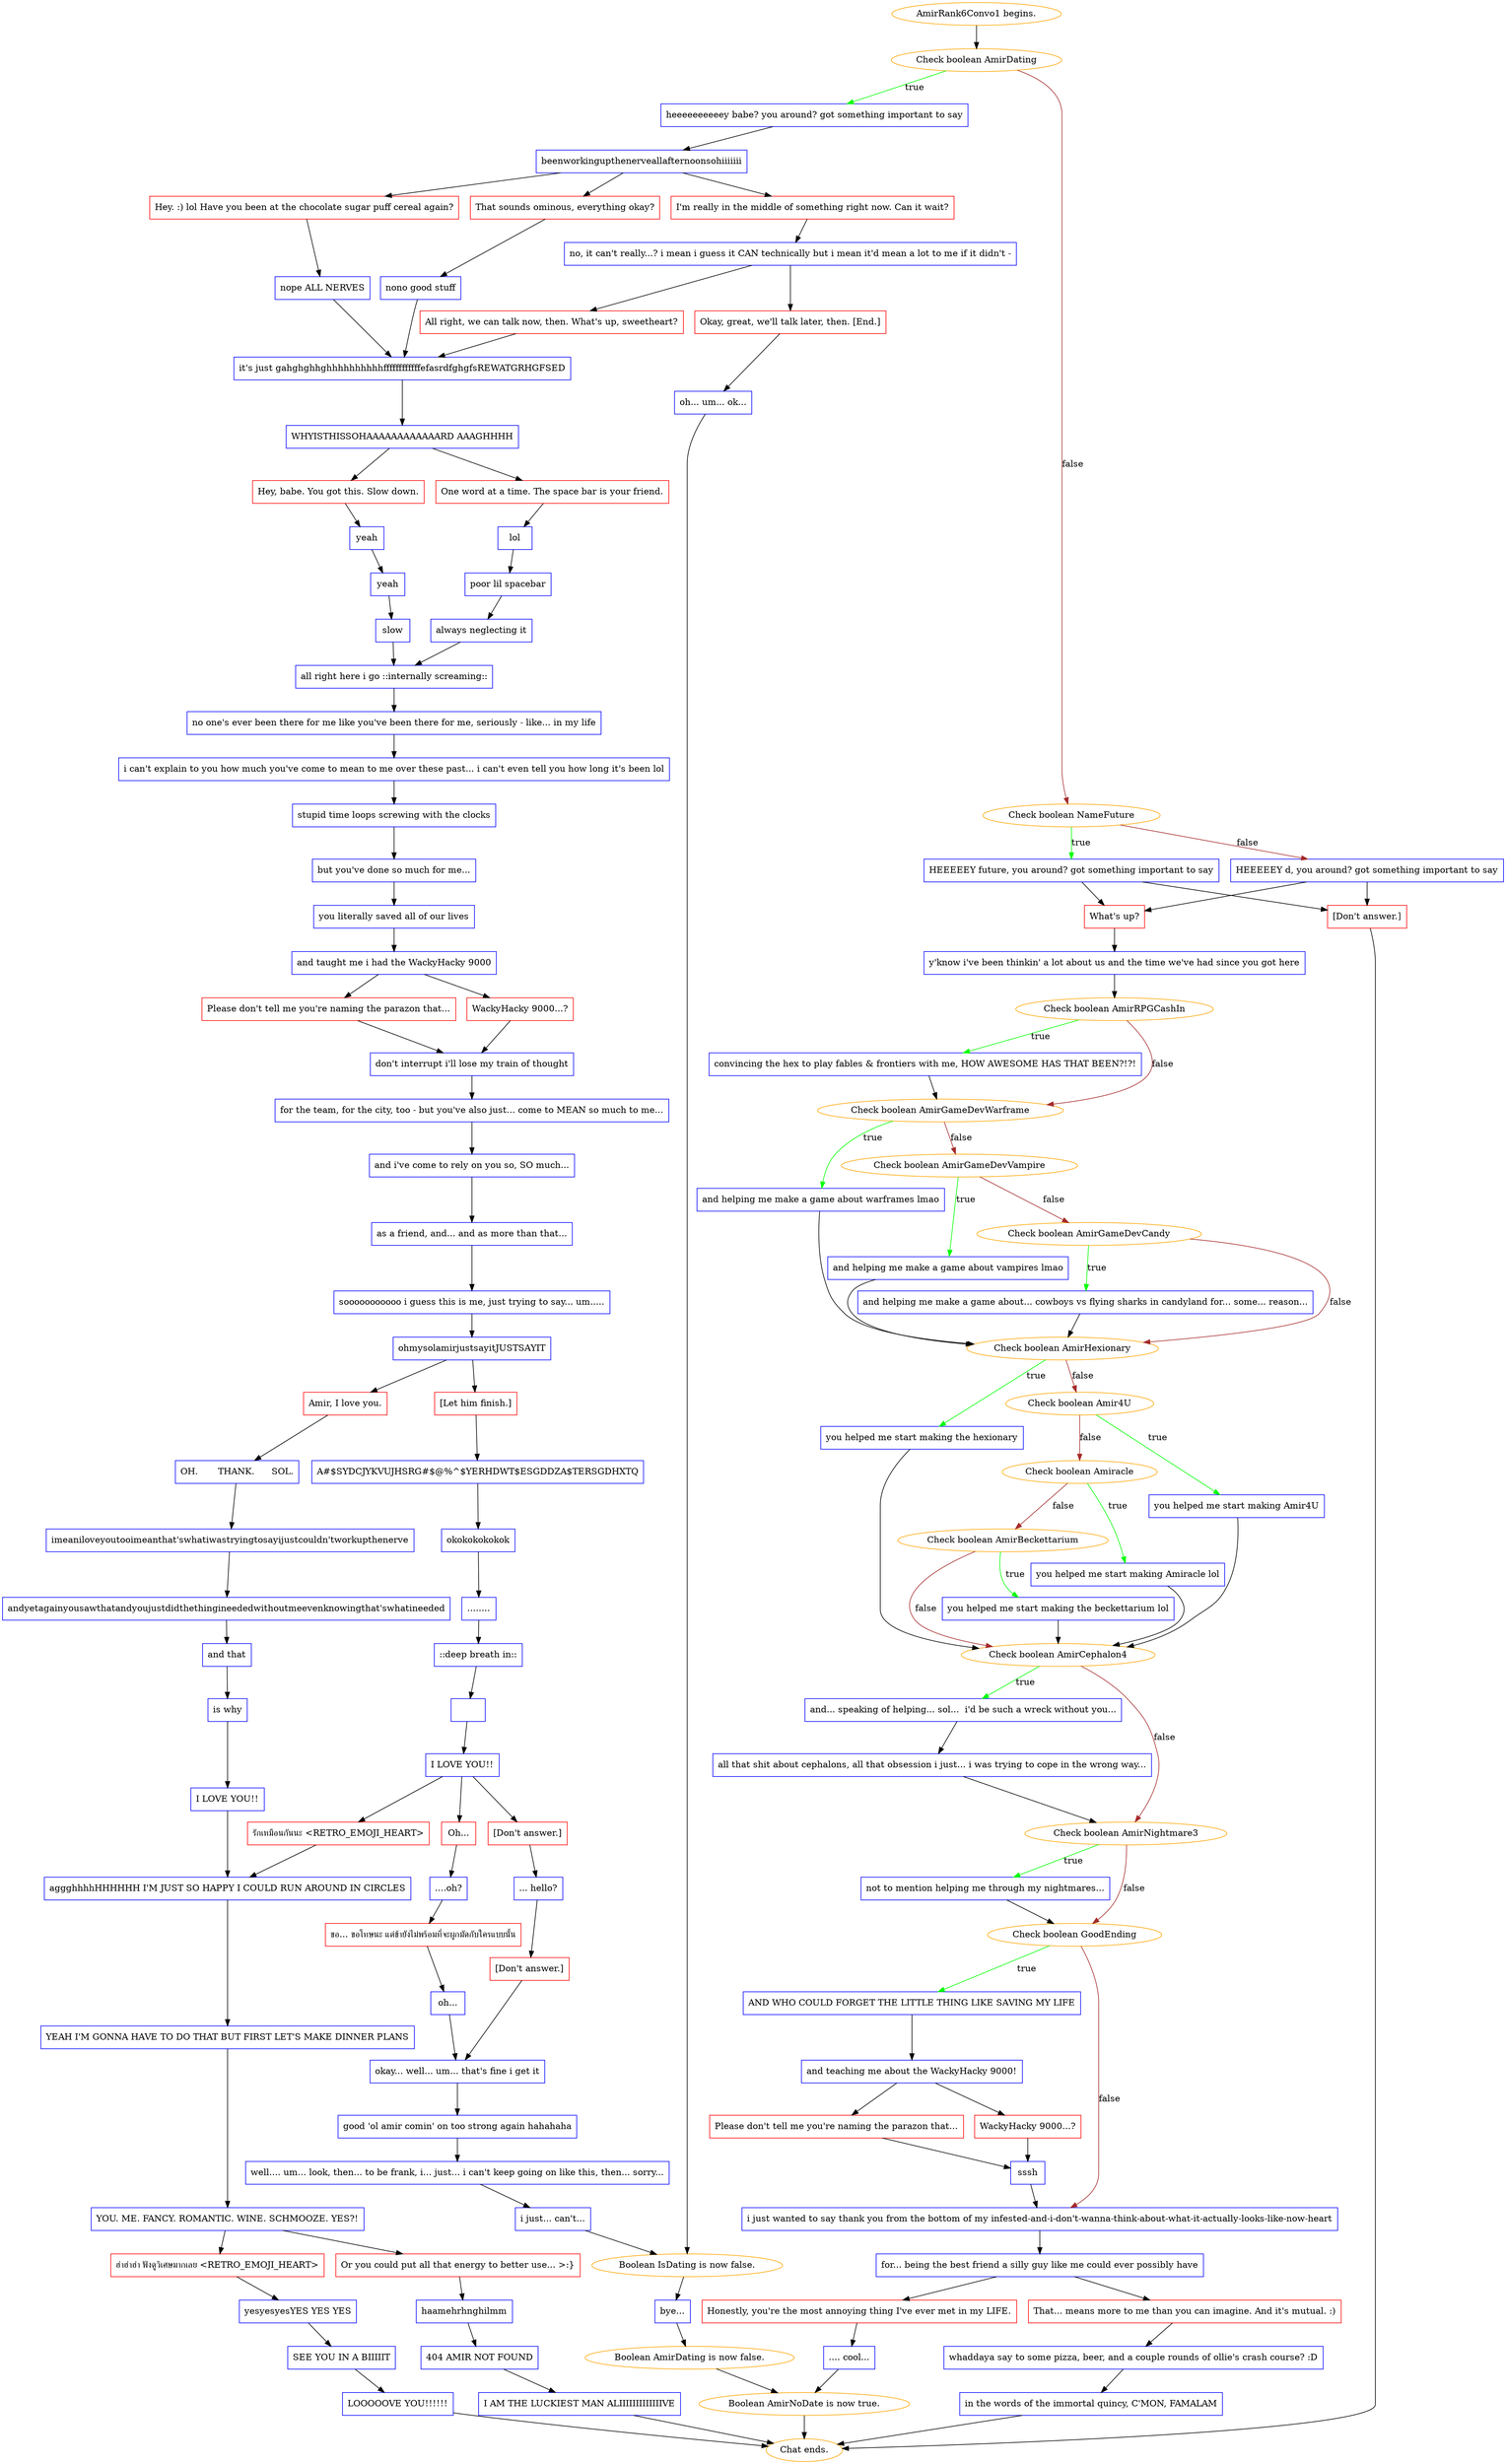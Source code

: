 digraph {
	"AmirRank6Convo1 begins." [color=orange];
		"AmirRank6Convo1 begins." -> j2907676971;
	j2907676971 [label="Check boolean AmirDating",color=orange];
		j2907676971 -> j1663238085 [label=true,color=green];
		j2907676971 -> j84055781 [label=false,color=brown];
	j1663238085 [label="heeeeeeeeeey babe? you around? got something important to say",shape=box,color=blue];
		j1663238085 -> j2774510912;
	j84055781 [label="Check boolean NameFuture",color=orange];
		j84055781 -> j2949297005 [label=true,color=green];
		j84055781 -> j3412853263 [label=false,color=brown];
	j2774510912 [label="beenworkingupthenerveallafternoonsohiiiiiii",shape=box,color=blue];
		j2774510912 -> j3877899503;
		j2774510912 -> j1314331829;
		j2774510912 -> j3809630778;
	j2949297005 [label="HEEEEEY future, you around? got something important to say",shape=box,color=blue];
		j2949297005 -> j849357819;
		j2949297005 -> j470124898;
	j3412853263 [label="HEEEEEY d, you around? got something important to say",shape=box,color=blue];
		j3412853263 -> j849357819;
		j3412853263 -> j470124898;
	j3877899503 [label="Hey. :) lol Have you been at the chocolate sugar puff cereal again?",shape=box,color=red];
		j3877899503 -> j1819665207;
	j1314331829 [label="That sounds ominous, everything okay?",shape=box,color=red];
		j1314331829 -> j1943906145;
	j3809630778 [label="I'm really in the middle of something right now. Can it wait?",shape=box,color=red];
		j3809630778 -> j2210876690;
	j849357819 [label="What's up?",shape=box,color=red];
		j849357819 -> j119270293;
	j470124898 [label="[Don't answer.]",shape=box,color=red];
		j470124898 -> "Chat ends.";
	j1819665207 [label="nope ALL NERVES",shape=box,color=blue];
		j1819665207 -> j2316739635;
	j1943906145 [label="nono good stuff",shape=box,color=blue];
		j1943906145 -> j2316739635;
	j2210876690 [label="no, it can't really...? i mean i guess it CAN technically but i mean it'd mean a lot to me if it didn't -",shape=box,color=blue];
		j2210876690 -> j593154143;
		j2210876690 -> j2554805555;
	j119270293 [label="y'know i've been thinkin' a lot about us and the time we've had since you got here",shape=box,color=blue];
		j119270293 -> j830141940;
	"Chat ends." [color=orange];
	j2316739635 [label="it's just gahghghhghhhhhhhhhhffffffffffffefasrdfghgfsREWATGRHGFSED",shape=box,color=blue];
		j2316739635 -> j93046656;
	j593154143 [label="All right, we can talk now, then. What's up, sweetheart?",shape=box,color=red];
		j593154143 -> j2316739635;
	j2554805555 [label="Okay, great, we'll talk later, then. [End.]",shape=box,color=red];
		j2554805555 -> j2828471;
	j830141940 [label="Check boolean AmirRPGCashIn",color=orange];
		j830141940 -> j1571999260 [label=true,color=green];
		j830141940 -> j4216760051 [label=false,color=brown];
	j93046656 [label="WHYISTHISSOHAAAAAAAAAAAARD AAAGHHHH",shape=box,color=blue];
		j93046656 -> j3950168798;
		j93046656 -> j1472597918;
	j2828471 [label="oh... um... ok...",shape=box,color=blue];
		j2828471 -> j4219641533;
	j1571999260 [label="convincing the hex to play fables & frontiers with me, HOW AWESOME HAS THAT BEEN?!?!",shape=box,color=blue];
		j1571999260 -> j4216760051;
	j4216760051 [label="Check boolean AmirGameDevWarframe",color=orange];
		j4216760051 -> j2638911233 [label=true,color=green];
		j4216760051 -> j4056341191 [label=false,color=brown];
	j3950168798 [label="Hey, babe. You got this. Slow down.",shape=box,color=red];
		j3950168798 -> j4264985257;
	j1472597918 [label="One word at a time. The space bar is your friend.",shape=box,color=red];
		j1472597918 -> j862253568;
	j4219641533 [label="Boolean IsDating is now false.",color=orange];
		j4219641533 -> j2202252602;
	j2638911233 [label="and helping me make a game about warframes lmao",shape=box,color=blue];
		j2638911233 -> j2771251363;
	j4056341191 [label="Check boolean AmirGameDevVampire",color=orange];
		j4056341191 -> j2499035452 [label=true,color=green];
		j4056341191 -> j1488436232 [label=false,color=brown];
	j4264985257 [label="yeah",shape=box,color=blue];
		j4264985257 -> j652841531;
	j862253568 [label="lol",shape=box,color=blue];
		j862253568 -> j4221951770;
	j2202252602 [label="bye...",shape=box,color=blue];
		j2202252602 -> j1800899020;
	j2771251363 [label="Check boolean AmirHexionary",color=orange];
		j2771251363 -> j2158174134 [label=true,color=green];
		j2771251363 -> j266995296 [label=false,color=brown];
	j2499035452 [label="and helping me make a game about vampires lmao",shape=box,color=blue];
		j2499035452 -> j2771251363;
	j1488436232 [label="Check boolean AmirGameDevCandy",color=orange];
		j1488436232 -> j2033289420 [label=true,color=green];
		j1488436232 -> j2771251363 [label=false,color=brown];
	j652841531 [label="yeah",shape=box,color=blue];
		j652841531 -> j1321722425;
	j4221951770 [label="poor lil spacebar",shape=box,color=blue];
		j4221951770 -> j4093047169;
	j1800899020 [label="Boolean AmirDating is now false.",color=orange];
		j1800899020 -> j2322051913;
	j2158174134 [label="you helped me start making the hexionary",shape=box,color=blue];
		j2158174134 -> j2466789876;
	j266995296 [label="Check boolean Amir4U",color=orange];
		j266995296 -> j2757547597 [label=true,color=green];
		j266995296 -> j385826836 [label=false,color=brown];
	j2033289420 [label="and helping me make a game about... cowboys vs flying sharks in candyland for... some... reason...",shape=box,color=blue];
		j2033289420 -> j2771251363;
	j1321722425 [label="slow",shape=box,color=blue];
		j1321722425 -> j3062786253;
	j4093047169 [label="always neglecting it",shape=box,color=blue];
		j4093047169 -> j3062786253;
	j2322051913 [label="Boolean AmirNoDate is now true.",color=orange];
		j2322051913 -> "Chat ends.";
	j2466789876 [label="Check boolean AmirCephalon4",color=orange];
		j2466789876 -> j3049787132 [label=true,color=green];
		j2466789876 -> j2019541194 [label=false,color=brown];
	j2757547597 [label="you helped me start making Amir4U",shape=box,color=blue];
		j2757547597 -> j2466789876;
	j385826836 [label="Check boolean Amiracle",color=orange];
		j385826836 -> j2693170460 [label=true,color=green];
		j385826836 -> j4078692804 [label=false,color=brown];
	j3062786253 [label="all right here i go ::internally screaming::",shape=box,color=blue];
		j3062786253 -> j1283423203;
	j3049787132 [label="and... speaking of helping... sol...  i'd be such a wreck without you...",shape=box,color=blue];
		j3049787132 -> j4184103325;
	j2019541194 [label="Check boolean AmirNightmare3",color=orange];
		j2019541194 -> j1408909938 [label=true,color=green];
		j2019541194 -> j1660157392 [label=false,color=brown];
	j2693170460 [label="you helped me start making Amiracle lol",shape=box,color=blue];
		j2693170460 -> j2466789876;
	j4078692804 [label="Check boolean AmirBeckettarium",color=orange];
		j4078692804 -> j3853242234 [label=true,color=green];
		j4078692804 -> j2466789876 [label=false,color=brown];
	j1283423203 [label="no one's ever been there for me like you've been there for me, seriously - like... in my life",shape=box,color=blue];
		j1283423203 -> j1019405745;
	j4184103325 [label="all that shit about cephalons, all that obsession i just... i was trying to cope in the wrong way...",shape=box,color=blue];
		j4184103325 -> j2019541194;
	j1408909938 [label="not to mention helping me through my nightmares...",shape=box,color=blue];
		j1408909938 -> j1660157392;
	j1660157392 [label="Check boolean GoodEnding",color=orange];
		j1660157392 -> j3832673117 [label=true,color=green];
		j1660157392 -> j2436219567 [label=false,color=brown];
	j3853242234 [label="you helped me start making the beckettarium lol",shape=box,color=blue];
		j3853242234 -> j2466789876;
	j1019405745 [label="i can't explain to you how much you've come to mean to me over these past... i can't even tell you how long it's been lol",shape=box,color=blue];
		j1019405745 -> j2318293639;
	j3832673117 [label="AND WHO COULD FORGET THE LITTLE THING LIKE SAVING MY LIFE",shape=box,color=blue];
		j3832673117 -> j723482988;
	j2436219567 [label="i just wanted to say thank you from the bottom of my infested-and-i-don't-wanna-think-about-what-it-actually-looks-like-now-heart",shape=box,color=blue];
		j2436219567 -> j2156321881;
	j2318293639 [label="stupid time loops screwing with the clocks",shape=box,color=blue];
		j2318293639 -> j3421486860;
	j723482988 [label="and teaching me about the WackyHacky 9000!",shape=box,color=blue];
		j723482988 -> j3722768526;
		j723482988 -> j3135000667;
	j2156321881 [label="for... being the best friend a silly guy like me could ever possibly have",shape=box,color=blue];
		j2156321881 -> j1242589349;
		j2156321881 -> j439440416;
	j3421486860 [label="but you've done so much for me...",shape=box,color=blue];
		j3421486860 -> j3902151438;
	j3722768526 [label="Please don't tell me you're naming the parazon that...",shape=box,color=red];
		j3722768526 -> j3968206937;
	j3135000667 [label="WackyHacky 9000...?",shape=box,color=red];
		j3135000667 -> j3968206937;
	j1242589349 [label="That... means more to me than you can imagine. And it's mutual. :)",shape=box,color=red];
		j1242589349 -> j413614339;
	j439440416 [label="Honestly, you're the most annoying thing I've ever met in my LIFE.",shape=box,color=red];
		j439440416 -> j56674697;
	j3902151438 [label="you literally saved all of our lives",shape=box,color=blue];
		j3902151438 -> j4262232915;
	j3968206937 [label="sssh",shape=box,color=blue];
		j3968206937 -> j2436219567;
	j413614339 [label="whaddaya say to some pizza, beer, and a couple rounds of ollie's crash course? :D",shape=box,color=blue];
		j413614339 -> j1504280746;
	j56674697 [label=".... cool...",shape=box,color=blue];
		j56674697 -> j2322051913;
	j4262232915 [label="and taught me i had the WackyHacky 9000",shape=box,color=blue];
		j4262232915 -> j2874282201;
		j4262232915 -> j2294520052;
	j1504280746 [label="in the words of the immortal quincy, C'MON, FAMALAM",shape=box,color=blue];
		j1504280746 -> "Chat ends.";
	j2874282201 [label="Please don't tell me you're naming the parazon that...",shape=box,color=red];
		j2874282201 -> j2620383524;
	j2294520052 [label="WackyHacky 9000...?",shape=box,color=red];
		j2294520052 -> j2620383524;
	j2620383524 [label="don't interrupt i'll lose my train of thought",shape=box,color=blue];
		j2620383524 -> j3838007884;
	j3838007884 [label="for the team, for the city, too - but you've also just... come to MEAN so much to me...",shape=box,color=blue];
		j3838007884 -> j3011103609;
	j3011103609 [label="and i've come to rely on you so, SO much...",shape=box,color=blue];
		j3011103609 -> j164021817;
	j164021817 [label="as a friend, and... and as more than that...",shape=box,color=blue];
		j164021817 -> j2101959667;
	j2101959667 [label="sooooooooooo i guess this is me, just trying to say... um.....",shape=box,color=blue];
		j2101959667 -> j691501976;
	j691501976 [label="ohmysolamirjustsayitJUSTSAYIT",shape=box,color=blue];
		j691501976 -> j4251061772;
		j691501976 -> j3969582595;
	j4251061772 [label="Amir, I love you.",shape=box,color=red];
		j4251061772 -> j1285825640;
	j3969582595 [label="[Let him finish.]",shape=box,color=red];
		j3969582595 -> j14565451;
	j1285825640 [label="OH.       THANK.      SOL.",shape=box,color=blue];
		j1285825640 -> j1411900092;
	j14565451 [label="A#$SYDCJYKVUJHSRG#$@%^$YERHDWT$ESGDDZA$TERSGDHXTQ",shape=box,color=blue];
		j14565451 -> j2271969202;
	j1411900092 [label="imeaniloveyoutooimeanthat'swhatiwastryingtosayijustcouldn'tworkupthenerve",shape=box,color=blue];
		j1411900092 -> j1506099740;
	j2271969202 [label="okokokokokok",shape=box,color=blue];
		j2271969202 -> j3069993713;
	j1506099740 [label="andyetagainyousawthatandyoujustdidthethingineededwithoutmeevenknowingthat'swhatineeded",shape=box,color=blue];
		j1506099740 -> j2771277391;
	j3069993713 [label="........",shape=box,color=blue];
		j3069993713 -> j3041841405;
	j2771277391 [label="and that",shape=box,color=blue];
		j2771277391 -> j2014356780;
	j3041841405 [label="::deep breath in::",shape=box,color=blue];
		j3041841405 -> j1371867724;
	j2014356780 [label="is why",shape=box,color=blue];
		j2014356780 -> j1396455151;
	j1371867724 [label=" ",shape=box,color=blue];
		j1371867724 -> j1508710560;
	j1396455151 [label="I LOVE YOU!!",shape=box,color=blue];
		j1396455151 -> j417368049;
	j1508710560 [label="I LOVE YOU!!",shape=box,color=blue];
		j1508710560 -> j3757226919;
		j1508710560 -> j3343077744;
		j1508710560 -> j2419273198;
	j417368049 [label="aggghhhhHHHHHH I'M JUST SO HAPPY I COULD RUN AROUND IN CIRCLES",shape=box,color=blue];
		j417368049 -> j1437256964;
	j3757226919 [label="รักเหมือนกันนะ <RETRO_EMOJI_HEART>",shape=box,color=red];
		j3757226919 -> j417368049;
	j3343077744 [label="Oh...",shape=box,color=red];
		j3343077744 -> j4127826031;
	j2419273198 [label="[Don't answer.]",shape=box,color=red];
		j2419273198 -> j961304603;
	j1437256964 [label="YEAH I'M GONNA HAVE TO DO THAT BUT FIRST LET'S MAKE DINNER PLANS",shape=box,color=blue];
		j1437256964 -> j288286072;
	j4127826031 [label="....oh?",shape=box,color=blue];
		j4127826031 -> j3473873378;
	j961304603 [label="... hello?",shape=box,color=blue];
		j961304603 -> j220627437;
	j288286072 [label="YOU. ME. FANCY. ROMANTIC. WINE. SCHMOOZE. YES?!",shape=box,color=blue];
		j288286072 -> j2691767700;
		j288286072 -> j3468464855;
	j3473873378 [label="ขอ... ขอโทษนะ แต่ข้ายังไม่พร้อมที่จะผูกมัดกับใครแบบนั้น",shape=box,color=red];
		j3473873378 -> j4089075344;
	j220627437 [label="[Don't answer.]",shape=box,color=red];
		j220627437 -> j3262476222;
	j2691767700 [label="ฮ่าฮ่าฮ่า ฟังดูวิเศษมากเลย <RETRO_EMOJI_HEART>",shape=box,color=red];
		j2691767700 -> j2301586719;
	j3468464855 [label="Or you could put all that energy to better use... >:}",shape=box,color=red];
		j3468464855 -> j3848449183;
	j4089075344 [label="oh...",shape=box,color=blue];
		j4089075344 -> j3262476222;
	j3262476222 [label="okay... well... um... that's fine i get it",shape=box,color=blue];
		j3262476222 -> j2565143134;
	j2301586719 [label="yesyesyesYES YES YES",shape=box,color=blue];
		j2301586719 -> j3196035184;
	j3848449183 [label="haamehrhnghilmm",shape=box,color=blue];
		j3848449183 -> j858994223;
	j2565143134 [label="good 'ol amir comin' on too strong again hahahaha",shape=box,color=blue];
		j2565143134 -> j3255149347;
	j3196035184 [label="SEE YOU IN A BIIIIIT",shape=box,color=blue];
		j3196035184 -> j945967195;
	j858994223 [label="404 AMIR NOT FOUND",shape=box,color=blue];
		j858994223 -> j1497418561;
	j3255149347 [label="well.... um... look, then... to be frank, i... just... i can't keep going on like this, then... sorry...",shape=box,color=blue];
		j3255149347 -> j783221469;
	j945967195 [label="LOOOOOVE YOU!!!!!!",shape=box,color=blue];
		j945967195 -> "Chat ends.";
	j1497418561 [label="I AM THE LUCKIEST MAN ALIIIIIIIIIIIIIVE",shape=box,color=blue];
		j1497418561 -> "Chat ends.";
	j783221469 [label="i just... can't...",shape=box,color=blue];
		j783221469 -> j4219641533;
}
